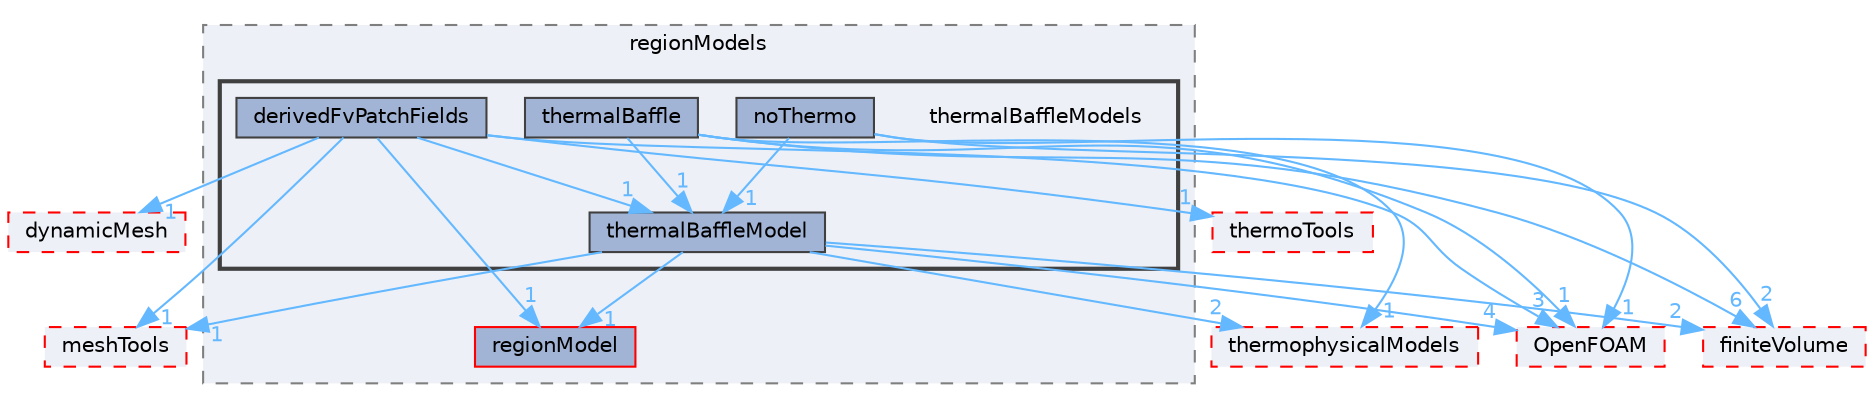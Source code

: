 digraph "src/regionModels/thermalBaffleModels"
{
 // LATEX_PDF_SIZE
  bgcolor="transparent";
  edge [fontname=Helvetica,fontsize=10,labelfontname=Helvetica,labelfontsize=10];
  node [fontname=Helvetica,fontsize=10,shape=box,height=0.2,width=0.4];
  compound=true
  subgraph clusterdir_1cee61ac5e24023b73c87e3e265bd2be {
    graph [ bgcolor="#edf0f7", pencolor="grey50", label="regionModels", fontname=Helvetica,fontsize=10 style="filled,dashed", URL="dir_1cee61ac5e24023b73c87e3e265bd2be.html",tooltip=""]
  dir_e1879fa133c4c7d7be31da46fdc26b53 [label="regionModel", fillcolor="#a2b4d6", color="red", style="filled", URL="dir_e1879fa133c4c7d7be31da46fdc26b53.html",tooltip=""];
  subgraph clusterdir_078bc54a9f6be782adefa19260bf346f {
    graph [ bgcolor="#edf0f7", pencolor="grey25", label="", fontname=Helvetica,fontsize=10 style="filled,bold", URL="dir_078bc54a9f6be782adefa19260bf346f.html",tooltip=""]
    dir_078bc54a9f6be782adefa19260bf346f [shape=plaintext, label="thermalBaffleModels"];
  dir_884aac09575cb379f2006b47c4fbb9a6 [label="derivedFvPatchFields", fillcolor="#a2b4d6", color="grey25", style="filled", URL="dir_884aac09575cb379f2006b47c4fbb9a6.html",tooltip=""];
  dir_7ce43af039ea62552d7a28d622b10556 [label="noThermo", fillcolor="#a2b4d6", color="grey25", style="filled", URL="dir_7ce43af039ea62552d7a28d622b10556.html",tooltip=""];
  dir_00b0319381654100c28187b5042b722e [label="thermalBaffle", fillcolor="#a2b4d6", color="grey25", style="filled", URL="dir_00b0319381654100c28187b5042b722e.html",tooltip=""];
  dir_820101dec8f282ce58b85a396baa7f9d [label="thermalBaffleModel", fillcolor="#a2b4d6", color="grey25", style="filled", URL="dir_820101dec8f282ce58b85a396baa7f9d.html",tooltip=""];
  }
  }
  dir_2778d089ec5c4f66810b11f753867003 [label="thermophysicalModels", fillcolor="#edf0f7", color="red", style="filled,dashed", URL="dir_2778d089ec5c4f66810b11f753867003.html",tooltip=""];
  dir_63742796c427c97a292c80f7db71da36 [label="dynamicMesh", fillcolor="#edf0f7", color="red", style="filled,dashed", URL="dir_63742796c427c97a292c80f7db71da36.html",tooltip=""];
  dir_9bd15774b555cf7259a6fa18f99fe99b [label="finiteVolume", fillcolor="#edf0f7", color="red", style="filled,dashed", URL="dir_9bd15774b555cf7259a6fa18f99fe99b.html",tooltip=""];
  dir_ae30ad0bef50cf391b24c614251bb9fd [label="meshTools", fillcolor="#edf0f7", color="red", style="filled,dashed", URL="dir_ae30ad0bef50cf391b24c614251bb9fd.html",tooltip=""];
  dir_c5473ff19b20e6ec4dfe5c310b3778a8 [label="OpenFOAM", fillcolor="#edf0f7", color="red", style="filled,dashed", URL="dir_c5473ff19b20e6ec4dfe5c310b3778a8.html",tooltip=""];
  dir_f192f4b4b0cb4760a2ba041121ba3bbf [label="thermoTools", fillcolor="#edf0f7", color="red", style="filled,dashed", URL="dir_f192f4b4b0cb4760a2ba041121ba3bbf.html",tooltip=""];
  dir_884aac09575cb379f2006b47c4fbb9a6->dir_c5473ff19b20e6ec4dfe5c310b3778a8 [headlabel="3", labeldistance=1.5 headhref="dir_000888_002695.html" href="dir_000888_002695.html" color="steelblue1" fontcolor="steelblue1"];
  dir_884aac09575cb379f2006b47c4fbb9a6->dir_ae30ad0bef50cf391b24c614251bb9fd [headlabel="1", labeldistance=1.5 headhref="dir_000888_002382.html" href="dir_000888_002382.html" color="steelblue1" fontcolor="steelblue1"];
  dir_884aac09575cb379f2006b47c4fbb9a6->dir_e1879fa133c4c7d7be31da46fdc26b53 [headlabel="1", labeldistance=1.5 headhref="dir_000888_003290.html" href="dir_000888_003290.html" color="steelblue1" fontcolor="steelblue1"];
  dir_884aac09575cb379f2006b47c4fbb9a6->dir_820101dec8f282ce58b85a396baa7f9d [headlabel="1", labeldistance=1.5 headhref="dir_000888_003995.html" href="dir_000888_003995.html" color="steelblue1" fontcolor="steelblue1"];
  dir_884aac09575cb379f2006b47c4fbb9a6->dir_63742796c427c97a292c80f7db71da36 [headlabel="1", labeldistance=1.5 headhref="dir_000888_001086.html" href="dir_000888_001086.html" color="steelblue1" fontcolor="steelblue1"];
  dir_884aac09575cb379f2006b47c4fbb9a6->dir_f192f4b4b0cb4760a2ba041121ba3bbf [headlabel="1", labeldistance=1.5 headhref="dir_000888_004029.html" href="dir_000888_004029.html" color="steelblue1" fontcolor="steelblue1"];
  dir_7ce43af039ea62552d7a28d622b10556->dir_820101dec8f282ce58b85a396baa7f9d [headlabel="1", labeldistance=1.5 headhref="dir_002606_003995.html" href="dir_002606_003995.html" color="steelblue1" fontcolor="steelblue1"];
  dir_7ce43af039ea62552d7a28d622b10556->dir_9bd15774b555cf7259a6fa18f99fe99b [headlabel="2", labeldistance=1.5 headhref="dir_002606_001387.html" href="dir_002606_001387.html" color="steelblue1" fontcolor="steelblue1"];
  dir_7ce43af039ea62552d7a28d622b10556->dir_c5473ff19b20e6ec4dfe5c310b3778a8 [headlabel="1", labeldistance=1.5 headhref="dir_002606_002695.html" href="dir_002606_002695.html" color="steelblue1" fontcolor="steelblue1"];
  dir_00b0319381654100c28187b5042b722e->dir_2778d089ec5c4f66810b11f753867003 [headlabel="1", labeldistance=1.5 headhref="dir_003993_004022.html" href="dir_003993_004022.html" color="steelblue1" fontcolor="steelblue1"];
  dir_00b0319381654100c28187b5042b722e->dir_820101dec8f282ce58b85a396baa7f9d [headlabel="1", labeldistance=1.5 headhref="dir_003993_003995.html" href="dir_003993_003995.html" color="steelblue1" fontcolor="steelblue1"];
  dir_00b0319381654100c28187b5042b722e->dir_9bd15774b555cf7259a6fa18f99fe99b [headlabel="6", labeldistance=1.5 headhref="dir_003993_001387.html" href="dir_003993_001387.html" color="steelblue1" fontcolor="steelblue1"];
  dir_00b0319381654100c28187b5042b722e->dir_c5473ff19b20e6ec4dfe5c310b3778a8 [headlabel="1", labeldistance=1.5 headhref="dir_003993_002695.html" href="dir_003993_002695.html" color="steelblue1" fontcolor="steelblue1"];
  dir_820101dec8f282ce58b85a396baa7f9d->dir_2778d089ec5c4f66810b11f753867003 [headlabel="2", labeldistance=1.5 headhref="dir_003995_004022.html" href="dir_003995_004022.html" color="steelblue1" fontcolor="steelblue1"];
  dir_820101dec8f282ce58b85a396baa7f9d->dir_9bd15774b555cf7259a6fa18f99fe99b [headlabel="2", labeldistance=1.5 headhref="dir_003995_001387.html" href="dir_003995_001387.html" color="steelblue1" fontcolor="steelblue1"];
  dir_820101dec8f282ce58b85a396baa7f9d->dir_ae30ad0bef50cf391b24c614251bb9fd [headlabel="1", labeldistance=1.5 headhref="dir_003995_002382.html" href="dir_003995_002382.html" color="steelblue1" fontcolor="steelblue1"];
  dir_820101dec8f282ce58b85a396baa7f9d->dir_c5473ff19b20e6ec4dfe5c310b3778a8 [headlabel="4", labeldistance=1.5 headhref="dir_003995_002695.html" href="dir_003995_002695.html" color="steelblue1" fontcolor="steelblue1"];
  dir_820101dec8f282ce58b85a396baa7f9d->dir_e1879fa133c4c7d7be31da46fdc26b53 [headlabel="1", labeldistance=1.5 headhref="dir_003995_003290.html" href="dir_003995_003290.html" color="steelblue1" fontcolor="steelblue1"];
}

